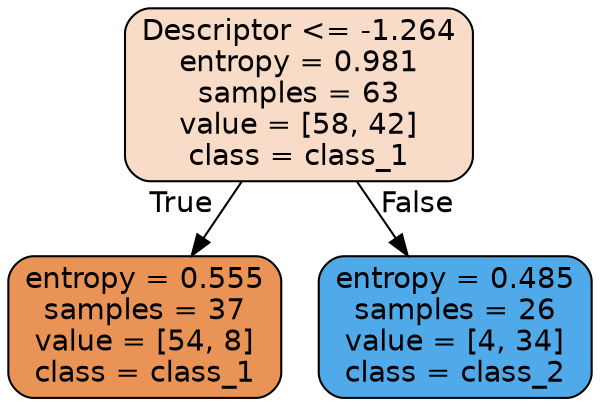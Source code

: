 digraph Tree {
node [shape=box, style="filled, rounded", color="black", fontname="helvetica"] ;
edge [fontname="helvetica"] ;
0 [label="Descriptor <= -1.264\nentropy = 0.981\nsamples = 63\nvalue = [58, 42]\nclass = class_1", fillcolor="#f8dcc8"] ;
1 [label="entropy = 0.555\nsamples = 37\nvalue = [54, 8]\nclass = class_1", fillcolor="#e99456"] ;
0 -> 1 [labeldistance=2.5, labelangle=45, headlabel="True"] ;
2 [label="entropy = 0.485\nsamples = 26\nvalue = [4, 34]\nclass = class_2", fillcolor="#50a9e8"] ;
0 -> 2 [labeldistance=2.5, labelangle=-45, headlabel="False"] ;
}